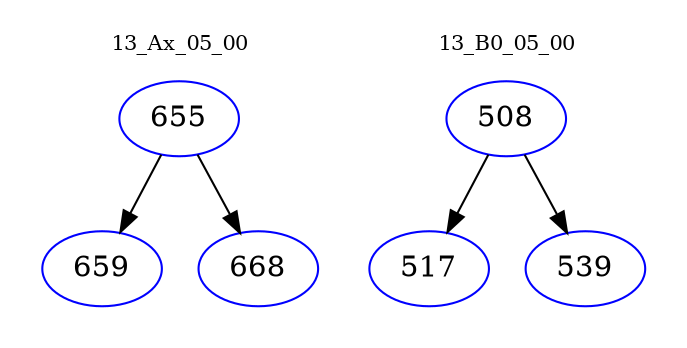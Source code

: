 digraph{
subgraph cluster_0 {
color = white
label = "13_Ax_05_00";
fontsize=10;
T0_655 [label="655", color="blue"]
T0_655 -> T0_659 [color="black"]
T0_659 [label="659", color="blue"]
T0_655 -> T0_668 [color="black"]
T0_668 [label="668", color="blue"]
}
subgraph cluster_1 {
color = white
label = "13_B0_05_00";
fontsize=10;
T1_508 [label="508", color="blue"]
T1_508 -> T1_517 [color="black"]
T1_517 [label="517", color="blue"]
T1_508 -> T1_539 [color="black"]
T1_539 [label="539", color="blue"]
}
}
